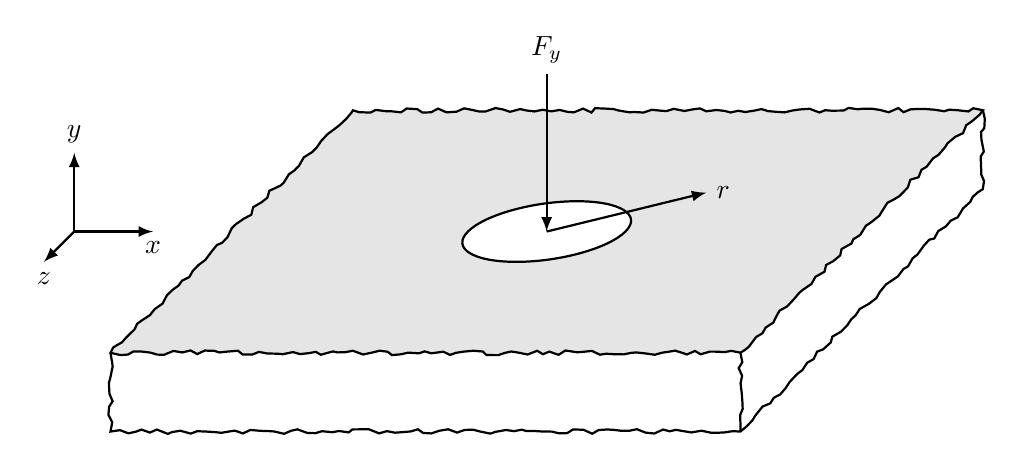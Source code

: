 ﻿\begin{tikzpicture}[>=latex,scale=2,thick]
\draw[decorate,decoration={random steps,amplitude=0.3mm,segment length=1mm}]
(-2,0,2) -- +(0,-0.5,0)-- +(4,-0.5,0)-- +(4,-0.5,-4) -- +(4,0,-4) +(4,0,0) -- +(4,-0.5,0);
\draw[decorate,decoration={random steps,amplitude=0.3mm,segment length=1mm},fill=gray!20!white]
(-2,0,-2) -- +(4,0,0)-- +(4,0,4)-- +(0,0,4) --cycle;
\draw[rotate around x=-90,fill=white] (0.5,0,0) arc (0:360:0.5);
\draw[rotate around x=-90,->] (0,0,0) -- (40:1) node[right]{$r$};
\draw[<-] (0,0,0) -- +(0,1,0) node [above] {$F_y$};
\begin{scope}[->,scale=0.5,xshift=-4cm]
\draw (-2,0,0) -- +(1,0,0) node[below] {$x$};
\draw (-2,0,0) -- +(0,1,0) node[above] {$y$};
\draw (-2,0,0) -- +(0,0,1) node[below] {$z$};
\end{scope}
\end{tikzpicture}